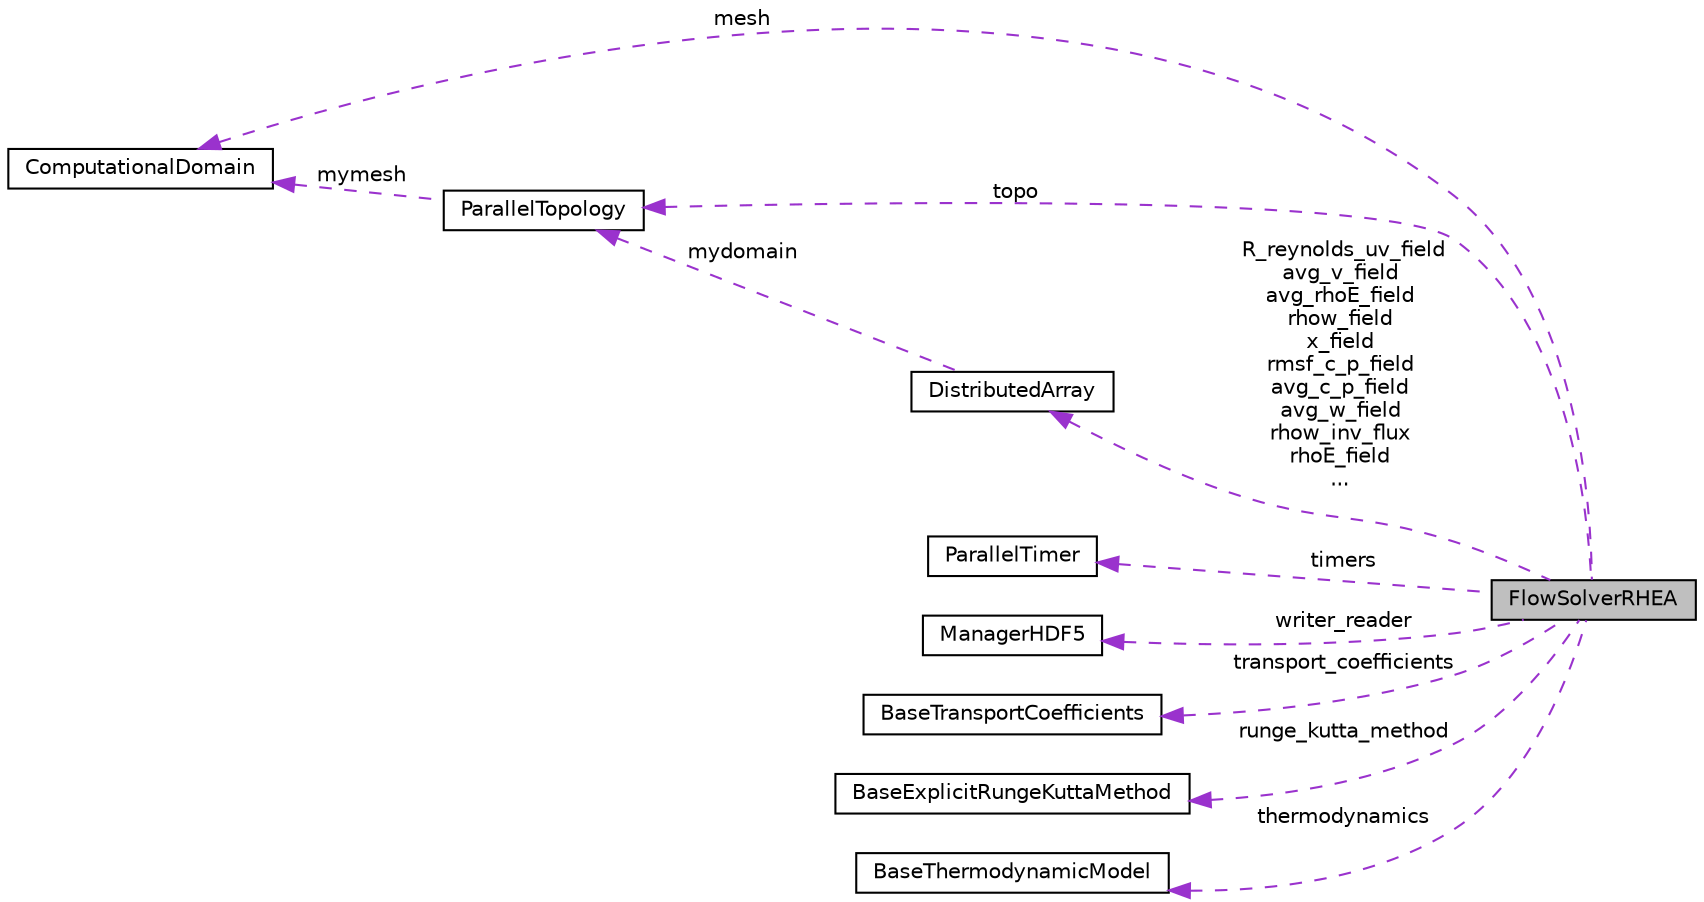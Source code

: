 digraph "FlowSolverRHEA"
{
  edge [fontname="Helvetica",fontsize="10",labelfontname="Helvetica",labelfontsize="10"];
  node [fontname="Helvetica",fontsize="10",shape=record];
  rankdir="LR";
  Node1 [label="FlowSolverRHEA",height=0.2,width=0.4,color="black", fillcolor="grey75", style="filled", fontcolor="black"];
  Node2 -> Node1 [dir="back",color="darkorchid3",fontsize="10",style="dashed",label=" topo" ,fontname="Helvetica"];
  Node2 [label="ParallelTopology",height=0.2,width=0.4,color="black", fillcolor="white", style="filled",URL="$classParallelTopology.html"];
  Node3 -> Node2 [dir="back",color="darkorchid3",fontsize="10",style="dashed",label=" mymesh" ,fontname="Helvetica"];
  Node3 [label="ComputationalDomain",height=0.2,width=0.4,color="black", fillcolor="white", style="filled",URL="$classComputationalDomain.html"];
  Node4 -> Node1 [dir="back",color="darkorchid3",fontsize="10",style="dashed",label=" timers" ,fontname="Helvetica"];
  Node4 [label="ParallelTimer",height=0.2,width=0.4,color="black", fillcolor="white", style="filled",URL="$classParallelTimer.html"];
  Node5 -> Node1 [dir="back",color="darkorchid3",fontsize="10",style="dashed",label=" writer_reader" ,fontname="Helvetica"];
  Node5 [label="ManagerHDF5",height=0.2,width=0.4,color="black", fillcolor="white", style="filled",URL="$classManagerHDF5.html"];
  Node6 -> Node1 [dir="back",color="darkorchid3",fontsize="10",style="dashed",label=" transport_coefficients" ,fontname="Helvetica"];
  Node6 [label="BaseTransportCoefficients",height=0.2,width=0.4,color="black", fillcolor="white", style="filled",URL="$classBaseTransportCoefficients.html",tooltip="High-pressure transport coefficients. "];
  Node3 -> Node1 [dir="back",color="darkorchid3",fontsize="10",style="dashed",label=" mesh" ,fontname="Helvetica"];
  Node7 -> Node1 [dir="back",color="darkorchid3",fontsize="10",style="dashed",label=" R_reynolds_uv_field\navg_v_field\navg_rhoE_field\nrhow_field\nx_field\nrmsf_c_p_field\navg_c_p_field\navg_w_field\nrhow_inv_flux\nrhoE_field\n..." ,fontname="Helvetica"];
  Node7 [label="DistributedArray",height=0.2,width=0.4,color="black", fillcolor="white", style="filled",URL="$classDistributedArray.html"];
  Node2 -> Node7 [dir="back",color="darkorchid3",fontsize="10",style="dashed",label=" mydomain" ,fontname="Helvetica"];
  Node8 -> Node1 [dir="back",color="darkorchid3",fontsize="10",style="dashed",label=" runge_kutta_method" ,fontname="Helvetica"];
  Node8 [label="BaseExplicitRungeKuttaMethod",height=0.2,width=0.4,color="black", fillcolor="white", style="filled",URL="$classBaseExplicitRungeKuttaMethod.html"];
  Node9 -> Node1 [dir="back",color="darkorchid3",fontsize="10",style="dashed",label=" thermodynamics" ,fontname="Helvetica"];
  Node9 [label="BaseThermodynamicModel",height=0.2,width=0.4,color="black", fillcolor="white", style="filled",URL="$classBaseThermodynamicModel.html",tooltip="Peng-Robinson (real-gas) thermodynamic model. "];
}
